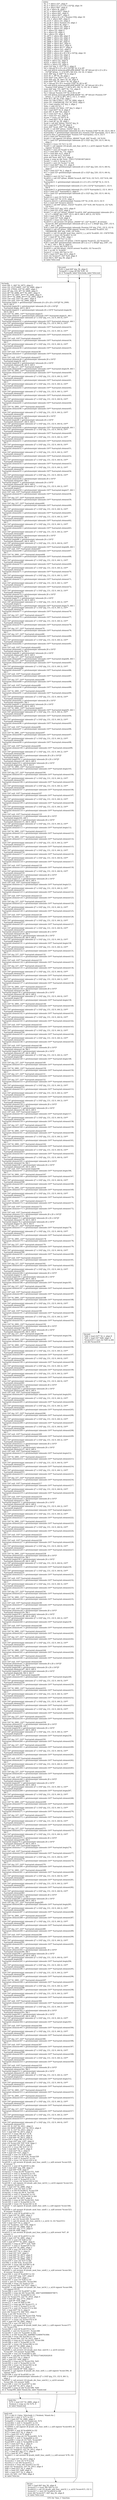 digraph "CFG for 'func_1' function" {
	label="CFG for 'func_1' function";

	Node0xaaae850 [shape=record,label="{entry:\l  %l_2 = alloca i32*, align 8\l  %l_4 = alloca [2 x [3 x [9 x i32*]]], align 16\l  %l_8 = alloca i64*, align 8\l  %l_39 = alloca i8, align 1\l  %l_57 = alloca i64**, align 8\l  %l_59 = alloca i64*, align 8\l  %l_58 = alloca i64**, align 8\l  %l_60 = alloca [4 x [9 x %union.U0]], align 16\l  %l_732 = alloca i64*, align 8\l  %l_2135 = alloca i32, align 4\l  %l_2136 = alloca %union.U0, align 2\l  %l_2785 = alloca i8, align 1\l  %l_2884 = alloca i32, align 4\l  %l_2910 = alloca i32, align 4\l  %i = alloca i32, align 4\l  %j = alloca i32, align 4\l  %k = alloca i32, align 4\l  %l_2873 = alloca i64, align 8\l  %l_2880 = alloca i32, align 4\l  %l_2881 = alloca i16, align 2\l  %l_2898 = alloca i8*, align 8\l  %l_2897 = alloca i8**, align 8\l  %l_2896 = alloca i8***, align 8\l  %l_2895 = alloca i8****, align 8\l  %l_2907 = alloca i16*, align 8\l  %l_2908 = alloca i16*, align 8\l  %l_2909 = alloca [4 x [8 x [8 x i16*]]], align 16\l  %l_2911 = alloca i32, align 4\l  %l_2912 = alloca i32, align 4\l  %l_2913 = alloca i32, align 4\l  %i320 = alloca i32, align 4\l  %j321 = alloca i32, align 4\l  %k322 = alloca i32, align 4\l  store i32* @g_3, i32** %l_2, align 8\l  %0 = bitcast [2 x [3 x [9 x i32*]]]* %l_4 to i8*\l  call void @llvm.memcpy.p0i8.p0i8.i64(i8* %0, i8* bitcast ([2 x [3 x [9 x\l... i32*]]]* @func_1.l_4 to i8*), i64 432, i32 16, i1 false)\l  store i64* @g_9, i64** %l_8, align 8\l  store i8 -1, i8* %l_39, align 1\l  store i64** null, i64*** %l_57, align 8\l  store i64* @g_56, i64** %l_59, align 8\l  store i64** %l_59, i64*** %l_58, align 8\l  %1 = bitcast [4 x [9 x %union.U0]]* %l_60 to i8*\l  call void @llvm.memcpy.p0i8.p0i8.i64(i8* %1, i8* bitcast ([4 x [9 x\l... %union.U0]]* @func_1.l_60 to i8*), i64 72, i32 16, i1 false)\l  store i64* @g_733, i64** %l_732, align 8\l  store i32 1, i32* %l_2135, align 4\l  %2 = bitcast %union.U0* %l_2136 to i8*\l  call void @llvm.memcpy.p0i8.p0i8.i64(i8* %2, i8* bitcast (%union.U0*\l... @func_1.l_2136 to i8*), i64 2, i32 2, i1 false)\l  store i8 5, i8* %l_2785, align 1\l  store i32 1967576017, i32* %l_2884, align 4\l  store i32 -1504584108, i32* %l_2910, align 4\l  %3 = load volatile i16* @g_5, align 2\l  %dec = add i16 %3, -1\l  store volatile i16 %dec, i16* @g_5, align 2\l  %4 = load i64** %l_8, align 8\l  store i64 -9, i64* %4, align 8\l  %5 = load i32** %l_2, align 8\l  %6 = load i32* %5, align 4\l  %conv = trunc i32 %6 to i8\l  %7 = load i64** %l_8, align 8\l  %8 = load i8* %l_39, align 1\l  %call = call i64* @func_52(i32* @g_3)\l  %9 = load i64*** %l_58, align 8\l  store i64* %call, i64** %9, align 8\l  %call1 = call i64* @func_52(i32* @g_3)\l  %arrayidx = getelementptr inbounds [4 x [9 x %union.U0]]* %l_60, i32 0, i64 0\l  %arrayidx2 = getelementptr inbounds [9 x %union.U0]* %arrayidx, i32 0, i64 3\l  %coerce.dive = getelementptr %union.U0* %arrayidx2, i32 0, i32 0\l  %10 = load i16* %coerce.dive\l  %call3 = call signext i16 @func_48(i64* %call, i64* %call1, i16 %10)\l  %11 = load i32* getelementptr inbounds ([5 x i32]* @g_520, i32 0, i64 4),\l... align 4\l  %conv4 = trunc i32 %11 to i16\l  %call5 = call signext i16 @safe_sub_func_int16_t_s_s(i16 signext %call3, i16\l... signext %conv4)\l  %conv6 = sext i16 %call5 to i64\l  %12 = load i64** %l_732, align 8\l  %13 = load i64* %12, align 8\l  %xor = xor i64 %13, %conv6\l  store i64 %xor, i64* %12, align 8\l  %cmp = icmp ne i64 %xor, -3301172558100724610\l  %conv7 = zext i1 %cmp to i32\l  %conv8 = sext i32 %conv7 to i64\l  %14 = load i64** @g_313, align 8\l  %15 = load i32* getelementptr inbounds ([5 x i32]* @g_520, i32 0, i64 0),\l... align 4\l  %16 = load i32** %l_2, align 8\l  %17 = load i32* getelementptr inbounds ([5 x i32]* @g_520, i32 0, i64 4),\l... align 4\l  %conv9 = zext i32 %17 to i64\l  %call10 = call i32* @func_40(i64 %conv8, i64* %14, i32 %15, i32* %16, i64\l... %conv9)\l  %arrayidx11 = getelementptr inbounds [2 x [3 x [9 x i32*]]]* %l_4, i32 0,\l... i64 1\l  %arrayidx12 = getelementptr inbounds [3 x [9 x i32*]]* %arrayidx11, i32 0,\l... i64 0\l  %arrayidx13 = getelementptr inbounds [9 x i32*]* %arrayidx12, i32 0, i64 4\l  %18 = load i32** %arrayidx13, align 8\l  %19 = load i32* getelementptr inbounds ([5 x i32]* @g_520, i32 0, i64 4),\l... align 4\l  %conv14 = zext i32 %19 to i64\l  %20 = load i32* %l_2135, align 4\l  %coerce.dive15 = getelementptr %union.U0* %l_2136, i32 0, i32 0\l  %21 = load i16* %coerce.dive15\l  %call16 = call i64* @func_33(i32* %call10, i32* %18, i64 %conv14, i32 %20,\l... i16 %21)\l  %22 = load i32** @g_1452, align 8\l  %23 = load i32* %22, align 4\l  %call17 = call i32* @func_29(i64* %call16, i64* getelementptr inbounds ([9 x\l... [2 x [7 x i64]]]* @g_2387, i32 0, i64 0, i64 0, i64 2), i32 %23)\l  %24 = load i32** %l_2, align 8\l  %25 = load i32* %24, align 4\l  %conv18 = trunc i32 %25 to i8\l  %call19 = call zeroext i16 @func_24(i64* %7, i32* %call17, i8 zeroext\l... %conv18, i64* getelementptr inbounds ([9 x [2 x [7 x i64]]]* @g_2387, i32 0,\l... i64 1, i64 1, i64 3))\l  %26 = load i16* getelementptr inbounds (%union.U0* @g_2741, i32 0, i32 0)\l  %call20 = call i32 @func_18(i8 signext %conv, i16 zeroext %call19, i32\l... 1063899298, i64* @g_2390, i16 %26)\l  %call21 = call i32 @safe_mod_func_uint32_t_u_u(i32 %call20, i32 -15676709)\l  %conv22 = trunc i32 %call21 to i16\l  %27 = load i8* %l_2785, align 1\l  %conv23 = sext i8 %27 to i32\l  %call24 = call zeroext i16 @func_13(i16 signext %conv22, i32 %conv23)\l  %28 = load i64* getelementptr inbounds ([9 x [2 x [7 x i64]]]* @g_2387, i32\l... 0, i64 1, i64 1, i64 3), align 8\l  %conv25 = trunc i64 %28 to i32\l  %call26 = call i64 @func_10(i16 zeroext %call24, i32 %conv25)\l  %or = or i64 -9, %call26\l  %conv27 = trunc i64 %or to i32\l  %29 = load i32** @g_1613, align 8\l  store i32 %conv27, i32* %29, align 4\l  store i64 0, i64* @g_56, align 8\l  br label %for.cond\l}"];
	Node0xaaae850 -> Node0xaaae880;
	Node0xaaae880 [shape=record,label="{for.cond:                                         \l  %30 = load i64* @g_56, align 8\l  %cmp28 = icmp ult i64 %30, 16\l  br i1 %cmp28, label %for.body, label %for.end\l|{<s0>T|<s1>F}}"];
	Node0xaaae880:s0 -> Node0xaaae8b0;
	Node0xaaae880:s1 -> Node0xaaaec08;
	Node0xaaae8b0 [shape=record,label="{for.body:                                         \l  store i64 -1, i64* %l_2873, align 8\l  store i32 -212710601, i32* %l_2880, align 4\l  store i16 -27656, i16* %l_2881, align 2\l  store i8* @g_316, i8** %l_2898, align 8\l  store i8** %l_2898, i8*** %l_2897, align 8\l  store i8*** %l_2897, i8**** %l_2896, align 8\l  store i8**** %l_2896, i8***** %l_2895, align 8\l  store i16* null, i16** %l_2907, align 8\l  store i16* null, i16** %l_2908, align 8\l  %arrayinit.begin = getelementptr inbounds [4 x [8 x [8 x i16*]]]* %l_2909,\l... i64 0, i64 0\l  %arrayinit.begin30 = getelementptr inbounds [8 x [8 x i16*]]*\l... %arrayinit.begin, i64 0, i64 0\l  %arrayinit.begin31 = getelementptr inbounds [8 x i16*]* %arrayinit.begin30,\l... i64 0, i64 0\l  store i16* %l_2881, i16** %arrayinit.begin31\l  %arrayinit.element = getelementptr inbounds i16** %arrayinit.begin31, i64 1\l  store i16* getelementptr inbounds ([7 x i16]* @g_151, i32 0, i64 0), i16**\l... %arrayinit.element\l  %arrayinit.element32 = getelementptr inbounds i16** %arrayinit.element, i64 1\l  store i16* getelementptr inbounds ([7 x i16]* @g_151, i32 0, i64 2), i16**\l... %arrayinit.element32\l  %arrayinit.element33 = getelementptr inbounds i16** %arrayinit.element32,\l... i64 1\l  store i16* getelementptr inbounds ([7 x i16]* @g_151, i32 0, i64 2), i16**\l... %arrayinit.element33\l  %arrayinit.element34 = getelementptr inbounds i16** %arrayinit.element33,\l... i64 1\l  store i16* null, i16** %arrayinit.element34\l  %arrayinit.element35 = getelementptr inbounds i16** %arrayinit.element34,\l... i64 1\l  store i16* getelementptr inbounds ([7 x i16]* @g_151, i32 0, i64 2), i16**\l... %arrayinit.element35\l  %arrayinit.element36 = getelementptr inbounds i16** %arrayinit.element35,\l... i64 1\l  store i16* null, i16** %arrayinit.element36\l  %arrayinit.element37 = getelementptr inbounds i16** %arrayinit.element36,\l... i64 1\l  store i16* null, i16** %arrayinit.element37\l  %arrayinit.element38 = getelementptr inbounds [8 x i16*]*\l... %arrayinit.begin30, i64 1\l  %arrayinit.begin39 = getelementptr inbounds [8 x i16*]*\l... %arrayinit.element38, i64 0, i64 0\l  store i16* @g_227, i16** %arrayinit.begin39\l  %arrayinit.element40 = getelementptr inbounds i16** %arrayinit.begin39, i64 1\l  store i16* %l_2881, i16** %arrayinit.element40\l  %arrayinit.element41 = getelementptr inbounds i16** %arrayinit.element40,\l... i64 1\l  store i16* getelementptr inbounds ([7 x i16]* @g_151, i32 0, i64 2), i16**\l... %arrayinit.element41\l  %arrayinit.element42 = getelementptr inbounds i16** %arrayinit.element41,\l... i64 1\l  store i16* getelementptr inbounds ([7 x i16]* @g_151, i32 0, i64 2), i16**\l... %arrayinit.element42\l  %arrayinit.element43 = getelementptr inbounds i16** %arrayinit.element42,\l... i64 1\l  store i16* getelementptr inbounds ([7 x i16]* @g_151, i32 0, i64 1), i16**\l... %arrayinit.element43\l  %arrayinit.element44 = getelementptr inbounds i16** %arrayinit.element43,\l... i64 1\l  store i16* getelementptr inbounds ([7 x i16]* @g_151, i32 0, i64 0), i16**\l... %arrayinit.element44\l  %arrayinit.element45 = getelementptr inbounds i16** %arrayinit.element44,\l... i64 1\l  store i16* %l_2881, i16** %arrayinit.element45\l  %arrayinit.element46 = getelementptr inbounds i16** %arrayinit.element45,\l... i64 1\l  store i16* getelementptr inbounds ([7 x i16]* @g_151, i32 0, i64 2), i16**\l... %arrayinit.element46\l  %arrayinit.element47 = getelementptr inbounds [8 x i16*]*\l... %arrayinit.element38, i64 1\l  %arrayinit.begin48 = getelementptr inbounds [8 x i16*]*\l... %arrayinit.element47, i64 0, i64 0\l  store i16* getelementptr inbounds ([7 x i16]* @g_151, i32 0, i64 6), i16**\l... %arrayinit.begin48\l  %arrayinit.element49 = getelementptr inbounds i16** %arrayinit.begin48, i64 1\l  store i16* getelementptr inbounds ([7 x i16]* @g_151, i32 0, i64 6), i16**\l... %arrayinit.element49\l  %arrayinit.element50 = getelementptr inbounds i16** %arrayinit.element49,\l... i64 1\l  store i16* getelementptr inbounds ([7 x i16]* @g_151, i32 0, i64 2), i16**\l... %arrayinit.element50\l  %arrayinit.element51 = getelementptr inbounds i16** %arrayinit.element50,\l... i64 1\l  store i16* getelementptr inbounds ([7 x i16]* @g_151, i32 0, i64 0), i16**\l... %arrayinit.element51\l  %arrayinit.element52 = getelementptr inbounds i16** %arrayinit.element51,\l... i64 1\l  store i16* getelementptr inbounds ([7 x i16]* @g_151, i32 0, i64 2), i16**\l... %arrayinit.element52\l  %arrayinit.element53 = getelementptr inbounds i16** %arrayinit.element52,\l... i64 1\l  store i16* getelementptr inbounds ([7 x i16]* @g_151, i32 0, i64 0), i16**\l... %arrayinit.element53\l  %arrayinit.element54 = getelementptr inbounds i16** %arrayinit.element53,\l... i64 1\l  store i16* getelementptr inbounds ([7 x i16]* @g_151, i32 0, i64 2), i16**\l... %arrayinit.element54\l  %arrayinit.element55 = getelementptr inbounds i16** %arrayinit.element54,\l... i64 1\l  store i16* getelementptr inbounds ([7 x i16]* @g_151, i32 0, i64 6), i16**\l... %arrayinit.element55\l  %arrayinit.element56 = getelementptr inbounds [8 x i16*]*\l... %arrayinit.element47, i64 1\l  %arrayinit.begin57 = getelementptr inbounds [8 x i16*]*\l... %arrayinit.element56, i64 0, i64 0\l  store i16* getelementptr inbounds ([7 x i16]* @g_151, i32 0, i64 2), i16**\l... %arrayinit.begin57\l  %arrayinit.element58 = getelementptr inbounds i16** %arrayinit.begin57, i64 1\l  store i16* null, i16** %arrayinit.element58\l  %arrayinit.element59 = getelementptr inbounds i16** %arrayinit.element58,\l... i64 1\l  store i16* @g_227, i16** %arrayinit.element59\l  %arrayinit.element60 = getelementptr inbounds i16** %arrayinit.element59,\l... i64 1\l  store i16* @g_227, i16** %arrayinit.element60\l  %arrayinit.element61 = getelementptr inbounds i16** %arrayinit.element60,\l... i64 1\l  store i16* getelementptr inbounds ([7 x i16]* @g_151, i32 0, i64 3), i16**\l... %arrayinit.element61\l  %arrayinit.element62 = getelementptr inbounds i16** %arrayinit.element61,\l... i64 1\l  store i16* getelementptr inbounds ([7 x i16]* @g_151, i32 0, i64 2), i16**\l... %arrayinit.element62\l  %arrayinit.element63 = getelementptr inbounds i16** %arrayinit.element62,\l... i64 1\l  store i16* getelementptr inbounds ([7 x i16]* @g_151, i32 0, i64 1), i16**\l... %arrayinit.element63\l  %arrayinit.element64 = getelementptr inbounds i16** %arrayinit.element63,\l... i64 1\l  store i16* getelementptr inbounds ([7 x i16]* @g_151, i32 0, i64 2), i16**\l... %arrayinit.element64\l  %arrayinit.element65 = getelementptr inbounds [8 x i16*]*\l... %arrayinit.element56, i64 1\l  %arrayinit.begin66 = getelementptr inbounds [8 x i16*]*\l... %arrayinit.element65, i64 0, i64 0\l  store i16* getelementptr inbounds ([7 x i16]* @g_151, i32 0, i64 6), i16**\l... %arrayinit.begin66\l  %arrayinit.element67 = getelementptr inbounds i16** %arrayinit.begin66, i64 1\l  store i16* null, i16** %arrayinit.element67\l  %arrayinit.element68 = getelementptr inbounds i16** %arrayinit.element67,\l... i64 1\l  store i16* %l_2881, i16** %arrayinit.element68\l  %arrayinit.element69 = getelementptr inbounds i16** %arrayinit.element68,\l... i64 1\l  store i16* getelementptr inbounds ([7 x i16]* @g_151, i32 0, i64 1), i16**\l... %arrayinit.element69\l  %arrayinit.element70 = getelementptr inbounds i16** %arrayinit.element69,\l... i64 1\l  store i16* getelementptr inbounds ([7 x i16]* @g_151, i32 0, i64 2), i16**\l... %arrayinit.element70\l  %arrayinit.element71 = getelementptr inbounds i16** %arrayinit.element70,\l... i64 1\l  store i16* getelementptr inbounds ([7 x i16]* @g_151, i32 0, i64 1), i16**\l... %arrayinit.element71\l  %arrayinit.element72 = getelementptr inbounds i16** %arrayinit.element71,\l... i64 1\l  store i16* getelementptr inbounds ([7 x i16]* @g_151, i32 0, i64 1), i16**\l... %arrayinit.element72\l  %arrayinit.element73 = getelementptr inbounds i16** %arrayinit.element72,\l... i64 1\l  store i16* getelementptr inbounds ([7 x i16]* @g_151, i32 0, i64 2), i16**\l... %arrayinit.element73\l  %arrayinit.element74 = getelementptr inbounds [8 x i16*]*\l... %arrayinit.element65, i64 1\l  %arrayinit.begin75 = getelementptr inbounds [8 x i16*]*\l... %arrayinit.element74, i64 0, i64 0\l  store i16* getelementptr inbounds ([7 x i16]* @g_151, i32 0, i64 2), i16**\l... %arrayinit.begin75\l  %arrayinit.element76 = getelementptr inbounds i16** %arrayinit.begin75, i64 1\l  store i16* getelementptr inbounds ([7 x i16]* @g_151, i32 0, i64 1), i16**\l... %arrayinit.element76\l  %arrayinit.element77 = getelementptr inbounds i16** %arrayinit.element76,\l... i64 1\l  store i16* @g_227, i16** %arrayinit.element77\l  %arrayinit.element78 = getelementptr inbounds i16** %arrayinit.element77,\l... i64 1\l  store i16* getelementptr inbounds ([7 x i16]* @g_151, i32 0, i64 2), i16**\l... %arrayinit.element78\l  %arrayinit.element79 = getelementptr inbounds i16** %arrayinit.element78,\l... i64 1\l  store i16* @g_227, i16** %arrayinit.element79\l  %arrayinit.element80 = getelementptr inbounds i16** %arrayinit.element79,\l... i64 1\l  store i16* @g_227, i16** %arrayinit.element80\l  %arrayinit.element81 = getelementptr inbounds i16** %arrayinit.element80,\l... i64 1\l  store i16* getelementptr inbounds ([7 x i16]* @g_151, i32 0, i64 2), i16**\l... %arrayinit.element81\l  %arrayinit.element82 = getelementptr inbounds i16** %arrayinit.element81,\l... i64 1\l  store i16* null, i16** %arrayinit.element82\l  %arrayinit.element83 = getelementptr inbounds [8 x i16*]*\l... %arrayinit.element74, i64 1\l  %arrayinit.begin84 = getelementptr inbounds [8 x i16*]*\l... %arrayinit.element83, i64 0, i64 0\l  store i16* @g_227, i16** %arrayinit.begin84\l  %arrayinit.element85 = getelementptr inbounds i16** %arrayinit.begin84, i64 1\l  store i16* @g_227, i16** %arrayinit.element85\l  %arrayinit.element86 = getelementptr inbounds i16** %arrayinit.element85,\l... i64 1\l  store i16* getelementptr inbounds ([7 x i16]* @g_151, i32 0, i64 2), i16**\l... %arrayinit.element86\l  %arrayinit.element87 = getelementptr inbounds i16** %arrayinit.element86,\l... i64 1\l  store i16* null, i16** %arrayinit.element87\l  %arrayinit.element88 = getelementptr inbounds i16** %arrayinit.element87,\l... i64 1\l  store i16* @g_227, i16** %arrayinit.element88\l  %arrayinit.element89 = getelementptr inbounds i16** %arrayinit.element88,\l... i64 1\l  store i16* null, i16** %arrayinit.element89\l  %arrayinit.element90 = getelementptr inbounds i16** %arrayinit.element89,\l... i64 1\l  store i16* %l_2881, i16** %arrayinit.element90\l  %arrayinit.element91 = getelementptr inbounds i16** %arrayinit.element90,\l... i64 1\l  store i16* getelementptr inbounds ([7 x i16]* @g_151, i32 0, i64 6), i16**\l... %arrayinit.element91\l  %arrayinit.element92 = getelementptr inbounds [8 x i16*]*\l... %arrayinit.element83, i64 1\l  %arrayinit.begin93 = getelementptr inbounds [8 x i16*]*\l... %arrayinit.element92, i64 0, i64 0\l  store i16* %l_2881, i16** %arrayinit.begin93\l  %arrayinit.element94 = getelementptr inbounds i16** %arrayinit.begin93, i64 1\l  store i16* getelementptr inbounds ([7 x i16]* @g_151, i32 0, i64 2), i16**\l... %arrayinit.element94\l  %arrayinit.element95 = getelementptr inbounds i16** %arrayinit.element94,\l... i64 1\l  store i16* getelementptr inbounds ([7 x i16]* @g_151, i32 0, i64 2), i16**\l... %arrayinit.element95\l  %arrayinit.element96 = getelementptr inbounds i16** %arrayinit.element95,\l... i64 1\l  store i16* null, i16** %arrayinit.element96\l  %arrayinit.element97 = getelementptr inbounds i16** %arrayinit.element96,\l... i64 1\l  store i16* %l_2881, i16** %arrayinit.element97\l  %arrayinit.element98 = getelementptr inbounds i16** %arrayinit.element97,\l... i64 1\l  store i16* getelementptr inbounds ([7 x i16]* @g_151, i32 0, i64 2), i16**\l... %arrayinit.element98\l  %arrayinit.element99 = getelementptr inbounds i16** %arrayinit.element98,\l... i64 1\l  store i16* null, i16** %arrayinit.element99\l  %arrayinit.element100 = getelementptr inbounds i16** %arrayinit.element99,\l... i64 1\l  store i16* getelementptr inbounds ([7 x i16]* @g_151, i32 0, i64 2), i16**\l... %arrayinit.element100\l  %arrayinit.element101 = getelementptr inbounds [8 x [8 x i16*]]*\l... %arrayinit.begin, i64 1\l  %arrayinit.begin102 = getelementptr inbounds [8 x [8 x i16*]]*\l... %arrayinit.element101, i64 0, i64 0\l  %arrayinit.begin103 = getelementptr inbounds [8 x i16*]*\l... %arrayinit.begin102, i64 0, i64 0\l  store i16* %l_2881, i16** %arrayinit.begin103\l  %arrayinit.element104 = getelementptr inbounds i16** %arrayinit.begin103,\l... i64 1\l  store i16* @g_227, i16** %arrayinit.element104\l  %arrayinit.element105 = getelementptr inbounds i16** %arrayinit.element104,\l... i64 1\l  store i16* getelementptr inbounds ([7 x i16]* @g_151, i32 0, i64 2), i16**\l... %arrayinit.element105\l  %arrayinit.element106 = getelementptr inbounds i16** %arrayinit.element105,\l... i64 1\l  store i16* getelementptr inbounds ([7 x i16]* @g_151, i32 0, i64 2), i16**\l... %arrayinit.element106\l  %arrayinit.element107 = getelementptr inbounds i16** %arrayinit.element106,\l... i64 1\l  store i16* null, i16** %arrayinit.element107\l  %arrayinit.element108 = getelementptr inbounds i16** %arrayinit.element107,\l... i64 1\l  store i16* getelementptr inbounds ([7 x i16]* @g_151, i32 0, i64 2), i16**\l... %arrayinit.element108\l  %arrayinit.element109 = getelementptr inbounds i16** %arrayinit.element108,\l... i64 1\l  store i16* getelementptr inbounds ([7 x i16]* @g_151, i32 0, i64 2), i16**\l... %arrayinit.element109\l  %arrayinit.element110 = getelementptr inbounds i16** %arrayinit.element109,\l... i64 1\l  store i16* null, i16** %arrayinit.element110\l  %arrayinit.element111 = getelementptr inbounds [8 x i16*]*\l... %arrayinit.begin102, i64 1\l  %arrayinit.begin112 = getelementptr inbounds [8 x i16*]*\l... %arrayinit.element111, i64 0, i64 0\l  store i16* getelementptr inbounds ([7 x i16]* @g_151, i32 0, i64 2), i16**\l... %arrayinit.begin112\l  %arrayinit.element113 = getelementptr inbounds i16** %arrayinit.begin112,\l... i64 1\l  store i16* %l_2881, i16** %arrayinit.element113\l  %arrayinit.element114 = getelementptr inbounds i16** %arrayinit.element113,\l... i64 1\l  store i16* %l_2881, i16** %arrayinit.element114\l  %arrayinit.element115 = getelementptr inbounds i16** %arrayinit.element114,\l... i64 1\l  store i16* getelementptr inbounds ([7 x i16]* @g_151, i32 0, i64 2), i16**\l... %arrayinit.element115\l  %arrayinit.element116 = getelementptr inbounds i16** %arrayinit.element115,\l... i64 1\l  store i16* getelementptr inbounds ([7 x i16]* @g_151, i32 0, i64 2), i16**\l... %arrayinit.element116\l  %arrayinit.element117 = getelementptr inbounds i16** %arrayinit.element116,\l... i64 1\l  store i16* getelementptr inbounds ([7 x i16]* @g_151, i32 0, i64 6), i16**\l... %arrayinit.element117\l  %arrayinit.element118 = getelementptr inbounds i16** %arrayinit.element117,\l... i64 1\l  store i16* null, i16** %arrayinit.element118\l  %arrayinit.element119 = getelementptr inbounds i16** %arrayinit.element118,\l... i64 1\l  store i16* getelementptr inbounds ([7 x i16]* @g_151, i32 0, i64 0), i16**\l... %arrayinit.element119\l  %arrayinit.element120 = getelementptr inbounds [8 x i16*]*\l... %arrayinit.element111, i64 1\l  %arrayinit.begin121 = getelementptr inbounds [8 x i16*]*\l... %arrayinit.element120, i64 0, i64 0\l  store i16* null, i16** %arrayinit.begin121\l  %arrayinit.element122 = getelementptr inbounds i16** %arrayinit.begin121,\l... i64 1\l  store i16* getelementptr inbounds ([7 x i16]* @g_151, i32 0, i64 2), i16**\l... %arrayinit.element122\l  %arrayinit.element123 = getelementptr inbounds i16** %arrayinit.element122,\l... i64 1\l  store i16* null, i16** %arrayinit.element123\l  %arrayinit.element124 = getelementptr inbounds i16** %arrayinit.element123,\l... i64 1\l  store i16* @g_227, i16** %arrayinit.element124\l  %arrayinit.element125 = getelementptr inbounds i16** %arrayinit.element124,\l... i64 1\l  store i16* getelementptr inbounds ([7 x i16]* @g_151, i32 0, i64 2), i16**\l... %arrayinit.element125\l  %arrayinit.element126 = getelementptr inbounds i16** %arrayinit.element125,\l... i64 1\l  store i16* null, i16** %arrayinit.element126\l  %arrayinit.element127 = getelementptr inbounds i16** %arrayinit.element126,\l... i64 1\l  store i16* getelementptr inbounds ([7 x i16]* @g_151, i32 0, i64 2), i16**\l... %arrayinit.element127\l  %arrayinit.element128 = getelementptr inbounds i16** %arrayinit.element127,\l... i64 1\l  store i16* getelementptr inbounds ([7 x i16]* @g_151, i32 0, i64 0), i16**\l... %arrayinit.element128\l  %arrayinit.element129 = getelementptr inbounds [8 x i16*]*\l... %arrayinit.element120, i64 1\l  %arrayinit.begin130 = getelementptr inbounds [8 x i16*]*\l... %arrayinit.element129, i64 0, i64 0\l  store i16* getelementptr inbounds ([7 x i16]* @g_151, i32 0, i64 2), i16**\l... %arrayinit.begin130\l  %arrayinit.element131 = getelementptr inbounds i16** %arrayinit.begin130,\l... i64 1\l  store i16* getelementptr inbounds ([7 x i16]* @g_151, i32 0, i64 2), i16**\l... %arrayinit.element131\l  %arrayinit.element132 = getelementptr inbounds i16** %arrayinit.element131,\l... i64 1\l  store i16* @g_227, i16** %arrayinit.element132\l  %arrayinit.element133 = getelementptr inbounds i16** %arrayinit.element132,\l... i64 1\l  store i16* null, i16** %arrayinit.element133\l  %arrayinit.element134 = getelementptr inbounds i16** %arrayinit.element133,\l... i64 1\l  store i16* @g_227, i16** %arrayinit.element134\l  %arrayinit.element135 = getelementptr inbounds i16** %arrayinit.element134,\l... i64 1\l  store i16* getelementptr inbounds ([7 x i16]* @g_151, i32 0, i64 6), i16**\l... %arrayinit.element135\l  %arrayinit.element136 = getelementptr inbounds i16** %arrayinit.element135,\l... i64 1\l  store i16* getelementptr inbounds ([7 x i16]* @g_151, i32 0, i64 1), i16**\l... %arrayinit.element136\l  %arrayinit.element137 = getelementptr inbounds i16** %arrayinit.element136,\l... i64 1\l  store i16* %l_2881, i16** %arrayinit.element137\l  %arrayinit.element138 = getelementptr inbounds [8 x i16*]*\l... %arrayinit.element129, i64 1\l  %arrayinit.begin139 = getelementptr inbounds [8 x i16*]*\l... %arrayinit.element138, i64 0, i64 0\l  store i16* getelementptr inbounds ([7 x i16]* @g_151, i32 0, i64 6), i16**\l... %arrayinit.begin139\l  %arrayinit.element140 = getelementptr inbounds i16** %arrayinit.begin139,\l... i64 1\l  store i16* %l_2881, i16** %arrayinit.element140\l  %arrayinit.element141 = getelementptr inbounds i16** %arrayinit.element140,\l... i64 1\l  store i16* getelementptr inbounds ([7 x i16]* @g_151, i32 0, i64 2), i16**\l... %arrayinit.element141\l  %arrayinit.element142 = getelementptr inbounds i16** %arrayinit.element141,\l... i64 1\l  store i16* getelementptr inbounds ([7 x i16]* @g_151, i32 0, i64 6), i16**\l... %arrayinit.element142\l  %arrayinit.element143 = getelementptr inbounds i16** %arrayinit.element142,\l... i64 1\l  store i16* null, i16** %arrayinit.element143\l  %arrayinit.element144 = getelementptr inbounds i16** %arrayinit.element143,\l... i64 1\l  store i16* getelementptr inbounds ([7 x i16]* @g_151, i32 0, i64 2), i16**\l... %arrayinit.element144\l  %arrayinit.element145 = getelementptr inbounds i16** %arrayinit.element144,\l... i64 1\l  store i16* getelementptr inbounds ([7 x i16]* @g_151, i32 0, i64 2), i16**\l... %arrayinit.element145\l  %arrayinit.element146 = getelementptr inbounds i16** %arrayinit.element145,\l... i64 1\l  store i16* null, i16** %arrayinit.element146\l  %arrayinit.element147 = getelementptr inbounds [8 x i16*]*\l... %arrayinit.element138, i64 1\l  %arrayinit.begin148 = getelementptr inbounds [8 x i16*]*\l... %arrayinit.element147, i64 0, i64 0\l  store i16* getelementptr inbounds ([7 x i16]* @g_151, i32 0, i64 2), i16**\l... %arrayinit.begin148\l  %arrayinit.element149 = getelementptr inbounds i16** %arrayinit.begin148,\l... i64 1\l  store i16* @g_227, i16** %arrayinit.element149\l  %arrayinit.element150 = getelementptr inbounds i16** %arrayinit.element149,\l... i64 1\l  store i16* %l_2881, i16** %arrayinit.element150\l  %arrayinit.element151 = getelementptr inbounds i16** %arrayinit.element150,\l... i64 1\l  store i16* @g_227, i16** %arrayinit.element151\l  %arrayinit.element152 = getelementptr inbounds i16** %arrayinit.element151,\l... i64 1\l  store i16* @g_227, i16** %arrayinit.element152\l  %arrayinit.element153 = getelementptr inbounds i16** %arrayinit.element152,\l... i64 1\l  store i16* getelementptr inbounds ([7 x i16]* @g_151, i32 0, i64 2), i16**\l... %arrayinit.element153\l  %arrayinit.element154 = getelementptr inbounds i16** %arrayinit.element153,\l... i64 1\l  store i16* getelementptr inbounds ([7 x i16]* @g_151, i32 0, i64 2), i16**\l... %arrayinit.element154\l  %arrayinit.element155 = getelementptr inbounds i16** %arrayinit.element154,\l... i64 1\l  store i16* getelementptr inbounds ([7 x i16]* @g_151, i32 0, i64 2), i16**\l... %arrayinit.element155\l  %arrayinit.element156 = getelementptr inbounds [8 x i16*]*\l... %arrayinit.element147, i64 1\l  %arrayinit.begin157 = getelementptr inbounds [8 x i16*]*\l... %arrayinit.element156, i64 0, i64 0\l  store i16* null, i16** %arrayinit.begin157\l  %arrayinit.element158 = getelementptr inbounds i16** %arrayinit.begin157,\l... i64 1\l  store i16* getelementptr inbounds ([7 x i16]* @g_151, i32 0, i64 0), i16**\l... %arrayinit.element158\l  %arrayinit.element159 = getelementptr inbounds i16** %arrayinit.element158,\l... i64 1\l  store i16* @g_227, i16** %arrayinit.element159\l  %arrayinit.element160 = getelementptr inbounds i16** %arrayinit.element159,\l... i64 1\l  store i16* %l_2881, i16** %arrayinit.element160\l  %arrayinit.element161 = getelementptr inbounds i16** %arrayinit.element160,\l... i64 1\l  store i16* getelementptr inbounds ([7 x i16]* @g_151, i32 0, i64 2), i16**\l... %arrayinit.element161\l  %arrayinit.element162 = getelementptr inbounds i16** %arrayinit.element161,\l... i64 1\l  store i16* %l_2881, i16** %arrayinit.element162\l  %arrayinit.element163 = getelementptr inbounds i16** %arrayinit.element162,\l... i64 1\l  store i16* getelementptr inbounds ([7 x i16]* @g_151, i32 0, i64 0), i16**\l... %arrayinit.element163\l  %arrayinit.element164 = getelementptr inbounds i16** %arrayinit.element163,\l... i64 1\l  store i16* getelementptr inbounds ([7 x i16]* @g_151, i32 0, i64 6), i16**\l... %arrayinit.element164\l  %arrayinit.element165 = getelementptr inbounds [8 x i16*]*\l... %arrayinit.element156, i64 1\l  %arrayinit.begin166 = getelementptr inbounds [8 x i16*]*\l... %arrayinit.element165, i64 0, i64 0\l  store i16* null, i16** %arrayinit.begin166\l  %arrayinit.element167 = getelementptr inbounds i16** %arrayinit.begin166,\l... i64 1\l  store i16* %l_2881, i16** %arrayinit.element167\l  %arrayinit.element168 = getelementptr inbounds i16** %arrayinit.element167,\l... i64 1\l  store i16* getelementptr inbounds ([7 x i16]* @g_151, i32 0, i64 6), i16**\l... %arrayinit.element168\l  %arrayinit.element169 = getelementptr inbounds i16** %arrayinit.element168,\l... i64 1\l  store i16* %l_2881, i16** %arrayinit.element169\l  %arrayinit.element170 = getelementptr inbounds i16** %arrayinit.element169,\l... i64 1\l  store i16* getelementptr inbounds ([7 x i16]* @g_151, i32 0, i64 6), i16**\l... %arrayinit.element170\l  %arrayinit.element171 = getelementptr inbounds i16** %arrayinit.element170,\l... i64 1\l  store i16* %l_2881, i16** %arrayinit.element171\l  %arrayinit.element172 = getelementptr inbounds i16** %arrayinit.element171,\l... i64 1\l  store i16* null, i16** %arrayinit.element172\l  %arrayinit.element173 = getelementptr inbounds i16** %arrayinit.element172,\l... i64 1\l  store i16* null, i16** %arrayinit.element173\l  %arrayinit.element174 = getelementptr inbounds [8 x [8 x i16*]]*\l... %arrayinit.element101, i64 1\l  %arrayinit.begin175 = getelementptr inbounds [8 x [8 x i16*]]*\l... %arrayinit.element174, i64 0, i64 0\l  %arrayinit.begin176 = getelementptr inbounds [8 x i16*]*\l... %arrayinit.begin175, i64 0, i64 0\l  store i16* @g_227, i16** %arrayinit.begin176\l  %arrayinit.element177 = getelementptr inbounds i16** %arrayinit.begin176,\l... i64 1\l  store i16* getelementptr inbounds ([7 x i16]* @g_151, i32 0, i64 6), i16**\l... %arrayinit.element177\l  %arrayinit.element178 = getelementptr inbounds i16** %arrayinit.element177,\l... i64 1\l  store i16* %l_2881, i16** %arrayinit.element178\l  %arrayinit.element179 = getelementptr inbounds i16** %arrayinit.element178,\l... i64 1\l  store i16* @g_227, i16** %arrayinit.element179\l  %arrayinit.element180 = getelementptr inbounds i16** %arrayinit.element179,\l... i64 1\l  store i16* getelementptr inbounds ([7 x i16]* @g_151, i32 0, i64 6), i16**\l... %arrayinit.element180\l  %arrayinit.element181 = getelementptr inbounds i16** %arrayinit.element180,\l... i64 1\l  store i16* null, i16** %arrayinit.element181\l  %arrayinit.element182 = getelementptr inbounds i16** %arrayinit.element181,\l... i64 1\l  store i16* @g_227, i16** %arrayinit.element182\l  %arrayinit.element183 = getelementptr inbounds i16** %arrayinit.element182,\l... i64 1\l  store i16* getelementptr inbounds ([7 x i16]* @g_151, i32 0, i64 2), i16**\l... %arrayinit.element183\l  %arrayinit.element184 = getelementptr inbounds [8 x i16*]*\l... %arrayinit.begin175, i64 1\l  %arrayinit.begin185 = getelementptr inbounds [8 x i16*]*\l... %arrayinit.element184, i64 0, i64 0\l  store i16* %l_2881, i16** %arrayinit.begin185\l  %arrayinit.element186 = getelementptr inbounds i16** %arrayinit.begin185,\l... i64 1\l  store i16* @g_227, i16** %arrayinit.element186\l  %arrayinit.element187 = getelementptr inbounds i16** %arrayinit.element186,\l... i64 1\l  store i16* null, i16** %arrayinit.element187\l  %arrayinit.element188 = getelementptr inbounds i16** %arrayinit.element187,\l... i64 1\l  store i16* %l_2881, i16** %arrayinit.element188\l  %arrayinit.element189 = getelementptr inbounds i16** %arrayinit.element188,\l... i64 1\l  store i16* getelementptr inbounds ([7 x i16]* @g_151, i32 0, i64 6), i16**\l... %arrayinit.element189\l  %arrayinit.element190 = getelementptr inbounds i16** %arrayinit.element189,\l... i64 1\l  store i16* null, i16** %arrayinit.element190\l  %arrayinit.element191 = getelementptr inbounds i16** %arrayinit.element190,\l... i64 1\l  store i16* getelementptr inbounds ([7 x i16]* @g_151, i32 0, i64 2), i16**\l... %arrayinit.element191\l  %arrayinit.element192 = getelementptr inbounds i16** %arrayinit.element191,\l... i64 1\l  store i16* %l_2881, i16** %arrayinit.element192\l  %arrayinit.element193 = getelementptr inbounds [8 x i16*]*\l... %arrayinit.element184, i64 1\l  %arrayinit.begin194 = getelementptr inbounds [8 x i16*]*\l... %arrayinit.element193, i64 0, i64 0\l  store i16* @g_227, i16** %arrayinit.begin194\l  %arrayinit.element195 = getelementptr inbounds i16** %arrayinit.begin194,\l... i64 1\l  store i16* %l_2881, i16** %arrayinit.element195\l  %arrayinit.element196 = getelementptr inbounds i16** %arrayinit.element195,\l... i64 1\l  store i16* %l_2881, i16** %arrayinit.element196\l  %arrayinit.element197 = getelementptr inbounds i16** %arrayinit.element196,\l... i64 1\l  store i16* getelementptr inbounds ([7 x i16]* @g_151, i32 0, i64 2), i16**\l... %arrayinit.element197\l  %arrayinit.element198 = getelementptr inbounds i16** %arrayinit.element197,\l... i64 1\l  store i16* getelementptr inbounds ([7 x i16]* @g_151, i32 0, i64 6), i16**\l... %arrayinit.element198\l  %arrayinit.element199 = getelementptr inbounds i16** %arrayinit.element198,\l... i64 1\l  store i16* getelementptr inbounds ([7 x i16]* @g_151, i32 0, i64 2), i16**\l... %arrayinit.element199\l  %arrayinit.element200 = getelementptr inbounds i16** %arrayinit.element199,\l... i64 1\l  store i16* getelementptr inbounds ([7 x i16]* @g_151, i32 0, i64 2), i16**\l... %arrayinit.element200\l  %arrayinit.element201 = getelementptr inbounds i16** %arrayinit.element200,\l... i64 1\l  store i16* getelementptr inbounds ([7 x i16]* @g_151, i32 0, i64 0), i16**\l... %arrayinit.element201\l  %arrayinit.element202 = getelementptr inbounds [8 x i16*]*\l... %arrayinit.element193, i64 1\l  %arrayinit.begin203 = getelementptr inbounds [8 x i16*]*\l... %arrayinit.element202, i64 0, i64 0\l  store i16* null, i16** %arrayinit.begin203\l  %arrayinit.element204 = getelementptr inbounds i16** %arrayinit.begin203,\l... i64 1\l  store i16* getelementptr inbounds ([7 x i16]* @g_151, i32 0, i64 2), i16**\l... %arrayinit.element204\l  %arrayinit.element205 = getelementptr inbounds i16** %arrayinit.element204,\l... i64 1\l  store i16* getelementptr inbounds ([7 x i16]* @g_151, i32 0, i64 2), i16**\l... %arrayinit.element205\l  %arrayinit.element206 = getelementptr inbounds i16** %arrayinit.element205,\l... i64 1\l  store i16* @g_227, i16** %arrayinit.element206\l  %arrayinit.element207 = getelementptr inbounds i16** %arrayinit.element206,\l... i64 1\l  store i16* getelementptr inbounds ([7 x i16]* @g_151, i32 0, i64 2), i16**\l... %arrayinit.element207\l  %arrayinit.element208 = getelementptr inbounds i16** %arrayinit.element207,\l... i64 1\l  store i16* getelementptr inbounds ([7 x i16]* @g_151, i32 0, i64 6), i16**\l... %arrayinit.element208\l  %arrayinit.element209 = getelementptr inbounds i16** %arrayinit.element208,\l... i64 1\l  store i16* null, i16** %arrayinit.element209\l  %arrayinit.element210 = getelementptr inbounds i16** %arrayinit.element209,\l... i64 1\l  store i16* getelementptr inbounds ([7 x i16]* @g_151, i32 0, i64 2), i16**\l... %arrayinit.element210\l  %arrayinit.element211 = getelementptr inbounds [8 x i16*]*\l... %arrayinit.element202, i64 1\l  %arrayinit.begin212 = getelementptr inbounds [8 x i16*]*\l... %arrayinit.element211, i64 0, i64 0\l  store i16* null, i16** %arrayinit.begin212\l  %arrayinit.element213 = getelementptr inbounds i16** %arrayinit.begin212,\l... i64 1\l  store i16* %l_2881, i16** %arrayinit.element213\l  %arrayinit.element214 = getelementptr inbounds i16** %arrayinit.element213,\l... i64 1\l  store i16* getelementptr inbounds ([7 x i16]* @g_151, i32 0, i64 0), i16**\l... %arrayinit.element214\l  %arrayinit.element215 = getelementptr inbounds i16** %arrayinit.element214,\l... i64 1\l  store i16* getelementptr inbounds ([7 x i16]* @g_151, i32 0, i64 1), i16**\l... %arrayinit.element215\l  %arrayinit.element216 = getelementptr inbounds i16** %arrayinit.element215,\l... i64 1\l  store i16* @g_227, i16** %arrayinit.element216\l  %arrayinit.element217 = getelementptr inbounds i16** %arrayinit.element216,\l... i64 1\l  store i16* null, i16** %arrayinit.element217\l  %arrayinit.element218 = getelementptr inbounds i16** %arrayinit.element217,\l... i64 1\l  store i16* getelementptr inbounds ([7 x i16]* @g_151, i32 0, i64 6), i16**\l... %arrayinit.element218\l  %arrayinit.element219 = getelementptr inbounds i16** %arrayinit.element218,\l... i64 1\l  store i16* null, i16** %arrayinit.element219\l  %arrayinit.element220 = getelementptr inbounds [8 x i16*]*\l... %arrayinit.element211, i64 1\l  %arrayinit.begin221 = getelementptr inbounds [8 x i16*]*\l... %arrayinit.element220, i64 0, i64 0\l  store i16* getelementptr inbounds ([7 x i16]* @g_151, i32 0, i64 2), i16**\l... %arrayinit.begin221\l  %arrayinit.element222 = getelementptr inbounds i16** %arrayinit.begin221,\l... i64 1\l  store i16* getelementptr inbounds ([7 x i16]* @g_151, i32 0, i64 2), i16**\l... %arrayinit.element222\l  %arrayinit.element223 = getelementptr inbounds i16** %arrayinit.element222,\l... i64 1\l  store i16* %l_2881, i16** %arrayinit.element223\l  %arrayinit.element224 = getelementptr inbounds i16** %arrayinit.element223,\l... i64 1\l  store i16* getelementptr inbounds ([7 x i16]* @g_151, i32 0, i64 6), i16**\l... %arrayinit.element224\l  %arrayinit.element225 = getelementptr inbounds i16** %arrayinit.element224,\l... i64 1\l  store i16* null, i16** %arrayinit.element225\l  %arrayinit.element226 = getelementptr inbounds i16** %arrayinit.element225,\l... i64 1\l  store i16* null, i16** %arrayinit.element226\l  %arrayinit.element227 = getelementptr inbounds i16** %arrayinit.element226,\l... i64 1\l  store i16* getelementptr inbounds ([7 x i16]* @g_151, i32 0, i64 6), i16**\l... %arrayinit.element227\l  %arrayinit.element228 = getelementptr inbounds i16** %arrayinit.element227,\l... i64 1\l  store i16* %l_2881, i16** %arrayinit.element228\l  %arrayinit.element229 = getelementptr inbounds [8 x i16*]*\l... %arrayinit.element220, i64 1\l  %arrayinit.begin230 = getelementptr inbounds [8 x i16*]*\l... %arrayinit.element229, i64 0, i64 0\l  store i16* getelementptr inbounds ([7 x i16]* @g_151, i32 0, i64 6), i16**\l... %arrayinit.begin230\l  %arrayinit.element231 = getelementptr inbounds i16** %arrayinit.begin230,\l... i64 1\l  store i16* getelementptr inbounds ([7 x i16]* @g_151, i32 0, i64 6), i16**\l... %arrayinit.element231\l  %arrayinit.element232 = getelementptr inbounds i16** %arrayinit.element231,\l... i64 1\l  store i16* null, i16** %arrayinit.element232\l  %arrayinit.element233 = getelementptr inbounds i16** %arrayinit.element232,\l... i64 1\l  store i16* getelementptr inbounds ([7 x i16]* @g_151, i32 0, i64 3), i16**\l... %arrayinit.element233\l  %arrayinit.element234 = getelementptr inbounds i16** %arrayinit.element233,\l... i64 1\l  store i16* @g_227, i16** %arrayinit.element234\l  %arrayinit.element235 = getelementptr inbounds i16** %arrayinit.element234,\l... i64 1\l  store i16* %l_2881, i16** %arrayinit.element235\l  %arrayinit.element236 = getelementptr inbounds i16** %arrayinit.element235,\l... i64 1\l  store i16* null, i16** %arrayinit.element236\l  %arrayinit.element237 = getelementptr inbounds i16** %arrayinit.element236,\l... i64 1\l  store i16* null, i16** %arrayinit.element237\l  %arrayinit.element238 = getelementptr inbounds [8 x i16*]*\l... %arrayinit.element229, i64 1\l  %arrayinit.begin239 = getelementptr inbounds [8 x i16*]*\l... %arrayinit.element238, i64 0, i64 0\l  store i16* getelementptr inbounds ([7 x i16]* @g_151, i32 0, i64 2), i16**\l... %arrayinit.begin239\l  %arrayinit.element240 = getelementptr inbounds i16** %arrayinit.begin239,\l... i64 1\l  store i16* null, i16** %arrayinit.element240\l  %arrayinit.element241 = getelementptr inbounds i16** %arrayinit.element240,\l... i64 1\l  store i16* %l_2881, i16** %arrayinit.element241\l  %arrayinit.element242 = getelementptr inbounds i16** %arrayinit.element241,\l... i64 1\l  store i16* @g_227, i16** %arrayinit.element242\l  %arrayinit.element243 = getelementptr inbounds i16** %arrayinit.element242,\l... i64 1\l  store i16* getelementptr inbounds ([7 x i16]* @g_151, i32 0, i64 2), i16**\l... %arrayinit.element243\l  %arrayinit.element244 = getelementptr inbounds i16** %arrayinit.element243,\l... i64 1\l  store i16* %l_2881, i16** %arrayinit.element244\l  %arrayinit.element245 = getelementptr inbounds i16** %arrayinit.element244,\l... i64 1\l  store i16* %l_2881, i16** %arrayinit.element245\l  %arrayinit.element246 = getelementptr inbounds i16** %arrayinit.element245,\l... i64 1\l  store i16* null, i16** %arrayinit.element246\l  %arrayinit.element247 = getelementptr inbounds [8 x [8 x i16*]]*\l... %arrayinit.element174, i64 1\l  %arrayinit.begin248 = getelementptr inbounds [8 x [8 x i16*]]*\l... %arrayinit.element247, i64 0, i64 0\l  %arrayinit.begin249 = getelementptr inbounds [8 x i16*]*\l... %arrayinit.begin248, i64 0, i64 0\l  store i16* null, i16** %arrayinit.begin249\l  %arrayinit.element250 = getelementptr inbounds i16** %arrayinit.begin249,\l... i64 1\l  store i16* getelementptr inbounds ([7 x i16]* @g_151, i32 0, i64 0), i16**\l... %arrayinit.element250\l  %arrayinit.element251 = getelementptr inbounds i16** %arrayinit.element250,\l... i64 1\l  store i16* %l_2881, i16** %arrayinit.element251\l  %arrayinit.element252 = getelementptr inbounds i16** %arrayinit.element251,\l... i64 1\l  store i16* getelementptr inbounds ([7 x i16]* @g_151, i32 0, i64 3), i16**\l... %arrayinit.element252\l  %arrayinit.element253 = getelementptr inbounds i16** %arrayinit.element252,\l... i64 1\l  store i16* getelementptr inbounds ([7 x i16]* @g_151, i32 0, i64 2), i16**\l... %arrayinit.element253\l  %arrayinit.element254 = getelementptr inbounds i16** %arrayinit.element253,\l... i64 1\l  store i16* getelementptr inbounds ([7 x i16]* @g_151, i32 0, i64 0), i16**\l... %arrayinit.element254\l  %arrayinit.element255 = getelementptr inbounds i16** %arrayinit.element254,\l... i64 1\l  store i16* @g_227, i16** %arrayinit.element255\l  %arrayinit.element256 = getelementptr inbounds i16** %arrayinit.element255,\l... i64 1\l  store i16* %l_2881, i16** %arrayinit.element256\l  %arrayinit.element257 = getelementptr inbounds [8 x i16*]*\l... %arrayinit.begin248, i64 1\l  %arrayinit.begin258 = getelementptr inbounds [8 x i16*]*\l... %arrayinit.element257, i64 0, i64 0\l  store i16* getelementptr inbounds ([7 x i16]* @g_151, i32 0, i64 2), i16**\l... %arrayinit.begin258\l  %arrayinit.element259 = getelementptr inbounds i16** %arrayinit.begin258,\l... i64 1\l  store i16* @g_227, i16** %arrayinit.element259\l  %arrayinit.element260 = getelementptr inbounds i16** %arrayinit.element259,\l... i64 1\l  store i16* @g_227, i16** %arrayinit.element260\l  %arrayinit.element261 = getelementptr inbounds i16** %arrayinit.element260,\l... i64 1\l  store i16* getelementptr inbounds ([7 x i16]* @g_151, i32 0, i64 6), i16**\l... %arrayinit.element261\l  %arrayinit.element262 = getelementptr inbounds i16** %arrayinit.element261,\l... i64 1\l  store i16* null, i16** %arrayinit.element262\l  %arrayinit.element263 = getelementptr inbounds i16** %arrayinit.element262,\l... i64 1\l  store i16* getelementptr inbounds ([7 x i16]* @g_151, i32 0, i64 2), i16**\l... %arrayinit.element263\l  %arrayinit.element264 = getelementptr inbounds i16** %arrayinit.element263,\l... i64 1\l  store i16* @g_227, i16** %arrayinit.element264\l  %arrayinit.element265 = getelementptr inbounds i16** %arrayinit.element264,\l... i64 1\l  store i16* null, i16** %arrayinit.element265\l  %arrayinit.element266 = getelementptr inbounds [8 x i16*]*\l... %arrayinit.element257, i64 1\l  %arrayinit.begin267 = getelementptr inbounds [8 x i16*]*\l... %arrayinit.element266, i64 0, i64 0\l  store i16* getelementptr inbounds ([7 x i16]* @g_151, i32 0, i64 1), i16**\l... %arrayinit.begin267\l  %arrayinit.element268 = getelementptr inbounds i16** %arrayinit.begin267,\l... i64 1\l  store i16* getelementptr inbounds ([7 x i16]* @g_151, i32 0, i64 2), i16**\l... %arrayinit.element268\l  %arrayinit.element269 = getelementptr inbounds i16** %arrayinit.element268,\l... i64 1\l  store i16* %l_2881, i16** %arrayinit.element269\l  %arrayinit.element270 = getelementptr inbounds i16** %arrayinit.element269,\l... i64 1\l  store i16* getelementptr inbounds ([7 x i16]* @g_151, i32 0, i64 1), i16**\l... %arrayinit.element270\l  %arrayinit.element271 = getelementptr inbounds i16** %arrayinit.element270,\l... i64 1\l  store i16* @g_227, i16** %arrayinit.element271\l  %arrayinit.element272 = getelementptr inbounds i16** %arrayinit.element271,\l... i64 1\l  store i16* getelementptr inbounds ([7 x i16]* @g_151, i32 0, i64 6), i16**\l... %arrayinit.element272\l  %arrayinit.element273 = getelementptr inbounds i16** %arrayinit.element272,\l... i64 1\l  store i16* @g_227, i16** %arrayinit.element273\l  %arrayinit.element274 = getelementptr inbounds i16** %arrayinit.element273,\l... i64 1\l  store i16* getelementptr inbounds ([7 x i16]* @g_151, i32 0, i64 2), i16**\l... %arrayinit.element274\l  %arrayinit.element275 = getelementptr inbounds [8 x i16*]*\l... %arrayinit.element266, i64 1\l  %arrayinit.begin276 = getelementptr inbounds [8 x i16*]*\l... %arrayinit.element275, i64 0, i64 0\l  store i16* null, i16** %arrayinit.begin276\l  %arrayinit.element277 = getelementptr inbounds i16** %arrayinit.begin276,\l... i64 1\l  store i16* null, i16** %arrayinit.element277\l  %arrayinit.element278 = getelementptr inbounds i16** %arrayinit.element277,\l... i64 1\l  store i16* getelementptr inbounds ([7 x i16]* @g_151, i32 0, i64 6), i16**\l... %arrayinit.element278\l  %arrayinit.element279 = getelementptr inbounds i16** %arrayinit.element278,\l... i64 1\l  store i16* @g_227, i16** %arrayinit.element279\l  %arrayinit.element280 = getelementptr inbounds i16** %arrayinit.element279,\l... i64 1\l  store i16* %l_2881, i16** %arrayinit.element280\l  %arrayinit.element281 = getelementptr inbounds i16** %arrayinit.element280,\l... i64 1\l  store i16* getelementptr inbounds ([7 x i16]* @g_151, i32 0, i64 0), i16**\l... %arrayinit.element281\l  %arrayinit.element282 = getelementptr inbounds i16** %arrayinit.element281,\l... i64 1\l  store i16* getelementptr inbounds ([7 x i16]* @g_151, i32 0, i64 2), i16**\l... %arrayinit.element282\l  %arrayinit.element283 = getelementptr inbounds i16** %arrayinit.element282,\l... i64 1\l  store i16* getelementptr inbounds ([7 x i16]* @g_151, i32 0, i64 0), i16**\l... %arrayinit.element283\l  %arrayinit.element284 = getelementptr inbounds [8 x i16*]*\l... %arrayinit.element275, i64 1\l  %arrayinit.begin285 = getelementptr inbounds [8 x i16*]*\l... %arrayinit.element284, i64 0, i64 0\l  store i16* @g_227, i16** %arrayinit.begin285\l  %arrayinit.element286 = getelementptr inbounds i16** %arrayinit.begin285,\l... i64 1\l  store i16* getelementptr inbounds ([7 x i16]* @g_151, i32 0, i64 2), i16**\l... %arrayinit.element286\l  %arrayinit.element287 = getelementptr inbounds i16** %arrayinit.element286,\l... i64 1\l  store i16* %l_2881, i16** %arrayinit.element287\l  %arrayinit.element288 = getelementptr inbounds i16** %arrayinit.element287,\l... i64 1\l  store i16* getelementptr inbounds ([7 x i16]* @g_151, i32 0, i64 2), i16**\l... %arrayinit.element288\l  %arrayinit.element289 = getelementptr inbounds i16** %arrayinit.element288,\l... i64 1\l  store i16* @g_227, i16** %arrayinit.element289\l  %arrayinit.element290 = getelementptr inbounds i16** %arrayinit.element289,\l... i64 1\l  store i16* null, i16** %arrayinit.element290\l  %arrayinit.element291 = getelementptr inbounds i16** %arrayinit.element290,\l... i64 1\l  store i16* getelementptr inbounds ([7 x i16]* @g_151, i32 0, i64 2), i16**\l... %arrayinit.element291\l  %arrayinit.element292 = getelementptr inbounds i16** %arrayinit.element291,\l... i64 1\l  store i16* %l_2881, i16** %arrayinit.element292\l  %arrayinit.element293 = getelementptr inbounds [8 x i16*]*\l... %arrayinit.element284, i64 1\l  %arrayinit.begin294 = getelementptr inbounds [8 x i16*]*\l... %arrayinit.element293, i64 0, i64 0\l  store i16* getelementptr inbounds ([7 x i16]* @g_151, i32 0, i64 6), i16**\l... %arrayinit.begin294\l  %arrayinit.element295 = getelementptr inbounds i16** %arrayinit.begin294,\l... i64 1\l  store i16* getelementptr inbounds ([7 x i16]* @g_151, i32 0, i64 2), i16**\l... %arrayinit.element295\l  %arrayinit.element296 = getelementptr inbounds i16** %arrayinit.element295,\l... i64 1\l  store i16* getelementptr inbounds ([7 x i16]* @g_151, i32 0, i64 2), i16**\l... %arrayinit.element296\l  %arrayinit.element297 = getelementptr inbounds i16** %arrayinit.element296,\l... i64 1\l  store i16* %l_2881, i16** %arrayinit.element297\l  %arrayinit.element298 = getelementptr inbounds i16** %arrayinit.element297,\l... i64 1\l  store i16* getelementptr inbounds ([7 x i16]* @g_151, i32 0, i64 2), i16**\l... %arrayinit.element298\l  %arrayinit.element299 = getelementptr inbounds i16** %arrayinit.element298,\l... i64 1\l  store i16* getelementptr inbounds ([7 x i16]* @g_151, i32 0, i64 2), i16**\l... %arrayinit.element299\l  %arrayinit.element300 = getelementptr inbounds i16** %arrayinit.element299,\l... i64 1\l  store i16* null, i16** %arrayinit.element300\l  %arrayinit.element301 = getelementptr inbounds i16** %arrayinit.element300,\l... i64 1\l  store i16* getelementptr inbounds ([7 x i16]* @g_151, i32 0, i64 2), i16**\l... %arrayinit.element301\l  %arrayinit.element302 = getelementptr inbounds [8 x i16*]*\l... %arrayinit.element293, i64 1\l  %arrayinit.begin303 = getelementptr inbounds [8 x i16*]*\l... %arrayinit.element302, i64 0, i64 0\l  store i16* getelementptr inbounds ([7 x i16]* @g_151, i32 0, i64 2), i16**\l... %arrayinit.begin303\l  %arrayinit.element304 = getelementptr inbounds i16** %arrayinit.begin303,\l... i64 1\l  store i16* null, i16** %arrayinit.element304\l  %arrayinit.element305 = getelementptr inbounds i16** %arrayinit.element304,\l... i64 1\l  store i16* getelementptr inbounds ([7 x i16]* @g_151, i32 0, i64 2), i16**\l... %arrayinit.element305\l  %arrayinit.element306 = getelementptr inbounds i16** %arrayinit.element305,\l... i64 1\l  store i16* @g_227, i16** %arrayinit.element306\l  %arrayinit.element307 = getelementptr inbounds i16** %arrayinit.element306,\l... i64 1\l  store i16* null, i16** %arrayinit.element307\l  %arrayinit.element308 = getelementptr inbounds i16** %arrayinit.element307,\l... i64 1\l  store i16* getelementptr inbounds ([7 x i16]* @g_151, i32 0, i64 0), i16**\l... %arrayinit.element308\l  %arrayinit.element309 = getelementptr inbounds i16** %arrayinit.element308,\l... i64 1\l  store i16* getelementptr inbounds ([7 x i16]* @g_151, i32 0, i64 2), i16**\l... %arrayinit.element309\l  %arrayinit.element310 = getelementptr inbounds i16** %arrayinit.element309,\l... i64 1\l  store i16* null, i16** %arrayinit.element310\l  %arrayinit.element311 = getelementptr inbounds [8 x i16*]*\l... %arrayinit.element302, i64 1\l  %arrayinit.begin312 = getelementptr inbounds [8 x i16*]*\l... %arrayinit.element311, i64 0, i64 0\l  store i16* getelementptr inbounds ([7 x i16]* @g_151, i32 0, i64 2), i16**\l... %arrayinit.begin312\l  %arrayinit.element313 = getelementptr inbounds i16** %arrayinit.begin312,\l... i64 1\l  store i16* getelementptr inbounds ([7 x i16]* @g_151, i32 0, i64 0), i16**\l... %arrayinit.element313\l  %arrayinit.element314 = getelementptr inbounds i16** %arrayinit.element313,\l... i64 1\l  store i16* %l_2881, i16** %arrayinit.element314\l  %arrayinit.element315 = getelementptr inbounds i16** %arrayinit.element314,\l... i64 1\l  store i16* %l_2881, i16** %arrayinit.element315\l  %arrayinit.element316 = getelementptr inbounds i16** %arrayinit.element315,\l... i64 1\l  store i16* getelementptr inbounds ([7 x i16]* @g_151, i32 0, i64 2), i16**\l... %arrayinit.element316\l  %arrayinit.element317 = getelementptr inbounds i16** %arrayinit.element316,\l... i64 1\l  store i16* @g_227, i16** %arrayinit.element317\l  %arrayinit.element318 = getelementptr inbounds i16** %arrayinit.element317,\l... i64 1\l  store i16* getelementptr inbounds ([7 x i16]* @g_151, i32 0, i64 2), i16**\l... %arrayinit.element318\l  %arrayinit.element319 = getelementptr inbounds i16** %arrayinit.element318,\l... i64 1\l  store i16* getelementptr inbounds ([7 x i16]* @g_151, i32 0, i64 6), i16**\l... %arrayinit.element319\l  store i32 -8, i32* %l_2911, align 4\l  store i32 945672986, i32* %l_2912, align 4\l  store i32 -6, i32* %l_2913, align 4\l  %31 = load i64* %l_2873, align 8\l  %conv323 = trunc i64 %31 to i8\l  %32 = load i64* %l_2873, align 8\l  %33 = load i64* %l_2873, align 8\l  %conv324 = trunc i64 %33 to i16\l  %34 = load i16** @g_1207, align 8\l  store i16 %conv324, i16* %34, align 2\l  %35 = load i64* %l_2873, align 8\l  %conv325 = trunc i64 %35 to i16\l  %36 = load i64* %l_2873, align 8\l  %37 = load i32** %l_2, align 8\l  %38 = load i32* %37, align 4\l  %conv326 = sext i32 %38 to i64\l  %cmp327 = icmp ne i64 %36, %conv326\l  %conv328 = zext i1 %cmp327 to i32\l  %conv329 = trunc i32 %conv328 to i8\l  %call330 = call zeroext i8 @safe_mul_func_uint8_t_u_u(i8 zeroext %conv329,\l... i8 zeroext 7)\l  %conv331 = zext i8 %call330 to i64\l  %39 = load i64** @g_396, align 8\l  %40 = load i64* %39, align 8\l  %cmp332 = icmp slt i64 %conv331, %40\l  %conv333 = zext i1 %cmp332 to i32\l  %conv334 = sext i32 %conv333 to i64\l  %cmp335 = icmp slt i64 %conv334, -1\l  %conv336 = zext i1 %cmp335 to i32\l  %conv337 = trunc i32 %conv336 to i16\l  %call338 = call signext i16 @safe_add_func_int16_t_s_s(i16 signext %conv325,\l... i16 signext %conv337)\l  %41 = load i32* %l_2880, align 4\l  %conv339 = zext i32 %41 to i64\l  %or340 = or i64 815439819, %conv339\l  %cmp341 = icmp sle i64 8, %or340\l  %conv342 = zext i1 %cmp341 to i32\l  %conv343 = sext i32 %conv342 to i64\l  %42 = load i64* %l_2873, align 8\l  %cmp344 = icmp ne i64 %conv343, %42\l  %conv345 = zext i1 %cmp344 to i32\l  %conv346 = trunc i32 %conv345 to i8\l  %call347 = call signext i8 @safe_lshift_func_int8_t_s_s(i8 signext %conv346,\l... i32 3)\l  %call348 = call zeroext i8 @safe_mod_func_uint8_t_u_u(i8 zeroext %conv323,\l... i8 zeroext %call347)\l  %conv349 = zext i8 %call348 to i32\l  %43 = load i16* %l_2881, align 2\l  %conv350 = sext i16 %43 to i32\l  %xor351 = xor i32 %conv349, %conv350\l  %call352 = call i32 @safe_div_func_uint32_t_u_u(i32 -6, i32 %xor351)\l  %44 = load i32** %l_2, align 8\l  store i32 %call352, i32* %44, align 4\l  %45 = load i32* %l_2884, align 4\l  %46 = load i8** @g_2775, align 8\l  %47 = load i8* %46, align 1\l  %call353 = call zeroext i8 @safe_mul_func_uint8_t_u_u(i8 zeroext %47, i8\l... zeroext 1)\l  %conv354 = zext i8 %call353 to i32\l  %48 = load i16* %l_2881, align 2\l  %conv355 = sext i16 %48 to i32\l  %49 = load i8***** %l_2895, align 8\l  %cmp356 = icmp ne i8**** null, %49\l  %conv357 = zext i1 %cmp356 to i32\l  %50 = load i16* %l_2881, align 2\l  %conv358 = sext i16 %50 to i64\l  %51 = load i32** %l_2, align 8\l  %52 = load i32* %51, align 4\l  %53 = load i64* %l_2873, align 8\l  %54 = load i64* %l_2873, align 8\l  %55 = load i32* %l_2880, align 4\l  %conv359 = zext i32 %55 to i64\l  %or360 = or i64 %54, %conv359\l  %conv361 = trunc i64 %or360 to i8\l  %56 = load i16* %l_2881, align 2\l  %conv362 = trunc i16 %56 to i8\l  %call363 = call zeroext i8 @safe_mod_func_uint8_t_u_u(i8 zeroext %conv361,\l... i8 zeroext %conv362)\l  %conv364 = zext i8 %call363 to i32\l  %57 = load i16** @g_1207, align 8\l  %58 = load i16* %57, align 2\l  %conv365 = sext i16 %58 to i32\l  %and = and i32 %conv365, %conv364\l  %conv366 = trunc i32 %and to i16\l  store i16 %conv366, i16* %57, align 2\l  %call367 = call signext i16 @safe_div_func_int16_t_s_s(i16 signext %conv366,\l... i16 signext 8512)\l  %conv368 = sext i16 %call367 to i64\l  %cmp369 = icmp ule i64 %conv368, -4847540098880979875\l  %conv370 = zext i1 %cmp369 to i32\l  store i32 %conv370, i32* %l_2910, align 4\l  %59 = load i8** @g_2775, align 8\l  %60 = load i8* %59, align 1\l  %conv371 = zext i8 %60 to i64\l  %cmp372 = icmp sgt i64 %conv371, 0\l  %conv373 = zext i1 %cmp372 to i32\l  %conv374 = sext i32 %conv373 to i64\l  %61 = load i64** %l_8, align 8\l  store i64 %conv374, i64* %61, align 8\l  %neg = xor i64 %conv374, -1\l  %cmp375 = icmp uge i64 %conv358, %neg\l  %conv376 = zext i1 %cmp375 to i32\l  %conv377 = trunc i32 %conv376 to i8\l  %62 = load i16* %l_2881, align 2\l  %conv378 = sext i16 %62 to i32\l  %call379 = call signext i8 @safe_lshift_func_int8_t_s_u(i8 signext %conv377,\l... i32 %conv378)\l  %conv380 = sext i8 %call379 to i32\l  %and381 = and i32 %conv357, %conv380\l  %conv382 = sext i32 %and381 to i64\l  %or383 = or i64 %conv382, 6489897524890761884\l  %conv384 = trunc i64 %or383 to i32\l  store i32 %conv384, i32* %l_2911, align 4\l  %cmp385 = icmp eq i32 %conv355, %conv384\l  %conv386 = zext i1 %cmp385 to i32\l  %conv387 = trunc i32 %conv386 to i16\l  %63 = load i32* %l_2880, align 4\l  %conv388 = trunc i32 %63 to i16\l  %call389 = call zeroext i16 @safe_mul_func_uint16_t_u_u(i16 zeroext\l... %conv387, i16 zeroext %conv388)\l  %conv390 = zext i16 %call389 to i64\l  %and391 = and i64 %conv390, 4274022754629262818\l  %64 = load i32** %l_2, align 8\l  %65 = load i32* %64, align 4\l  %cmp392 = icmp eq i32 %conv354, %65\l  %conv393 = zext i1 %cmp392 to i32\l  %conv394 = trunc i32 %conv393 to i8\l  %66 = load i8** @g_518, align 8\l  %67 = load volatile i8* %66, align 1\l  %call395 = call signext i8 @safe_div_func_int8_t_s_s(i8 signext %conv394, i8\l... signext %67)\l  %conv396 = sext i8 %call395 to i16\l  %68 = load i16* getelementptr inbounds ([7 x i16]* @g_151, i32 0, i64 1),\l... align 2\l  %call397 = call zeroext i16 @safe_div_func_uint16_t_u_u(i16 zeroext\l... %conv396, i16 zeroext %68)\l  %conv398 = zext i16 %call397 to i64\l  %69 = load i64* %l_2873, align 8\l  %cmp399 = icmp ne i64 %conv398, %69\l  br i1 %cmp399, label %land.rhs, label %land.end\l|{<s0>T|<s1>F}}"];
	Node0xaaae8b0:s0 -> Node0xaaaeb78;
	Node0xaaae8b0:s1 -> Node0xaaaeba8;
	Node0xaaaeb78 [shape=record,label="{land.rhs:                                         \l  %70 = load i32* %l_2880, align 4\l  %tobool = icmp ne i32 %70, 0\l  br label %land.end\l}"];
	Node0xaaaeb78 -> Node0xaaaeba8;
	Node0xaaaeba8 [shape=record,label="{land.end:                                         \l  %71 = phi i1 [ false, %for.body ], [ %tobool, %land.rhs ]\l  %land.ext = zext i1 %71 to i32\l  %72 = load i32* %l_2880, align 4\l  %cmp401 = icmp ule i32 %land.ext, %72\l  %conv402 = zext i1 %cmp401 to i32\l  %conv403 = trunc i32 %conv402 to i8\l  %call404 = call signext i8 @safe_sub_func_int8_t_s_s(i8 signext %conv403, i8\l... signext 15)\l  %conv405 = sext i8 %call404 to i32\l  %73 = load i32** %l_2, align 8\l  %74 = load i32* %73, align 4\l  %cmp406 = icmp sle i32 %conv405, %74\l  %conv407 = zext i1 %cmp406 to i32\l  %cmp408 = icmp slt i32 %45, %conv407\l  %conv409 = zext i1 %cmp408 to i32\l  %75 = load i32** %l_2, align 8\l  %76 = load i32* %75, align 4\l  %and410 = and i32 %conv409, %76\l  store i32 %and410, i32* %l_2912, align 4\l  %77 = load i8** @g_2775, align 8\l  %78 = load i8* %77, align 1\l  %call411 = call zeroext i8 @safe_lshift_func_uint8_t_u_s(i8 zeroext %78, i32\l... 6)\l  %79 = load i32* %l_2913, align 4\l  %conv412 = sext i32 %79 to i64\l  %xor413 = xor i64 %conv412, 1\l  %conv414 = trunc i64 %xor413 to i32\l  store i32 %conv414, i32* %l_2913, align 4\l  %80 = load i32** %l_2, align 8\l  %81 = load i32* %80, align 4\l  %82 = load i32** %l_2, align 8\l  store i32 %81, i32* %82, align 4\l  br label %for.inc\l}"];
	Node0xaaaeba8 -> Node0xaaaebd8;
	Node0xaaaebd8 [shape=record,label="{for.inc:                                          \l  %83 = load i64* @g_56, align 8\l  %conv415 = trunc i64 %83 to i32\l  %call416 = call i32 @safe_add_func_uint32_t_u_u(i32 %conv415, i32 1)\l  %conv417 = zext i32 %call416 to i64\l  store i64 %conv417, i64* @g_56, align 8\l  br label %for.cond\l}"];
	Node0xaaaebd8 -> Node0xaaae880;
	Node0xaaaec08 [shape=record,label="{for.end:                                          \l  %84 = load i32** %l_2, align 8\l  %85 = load i32* %84, align 4\l  %conv418 = sext i32 %85 to i64\l  ret i64 %conv418\l}"];
}
